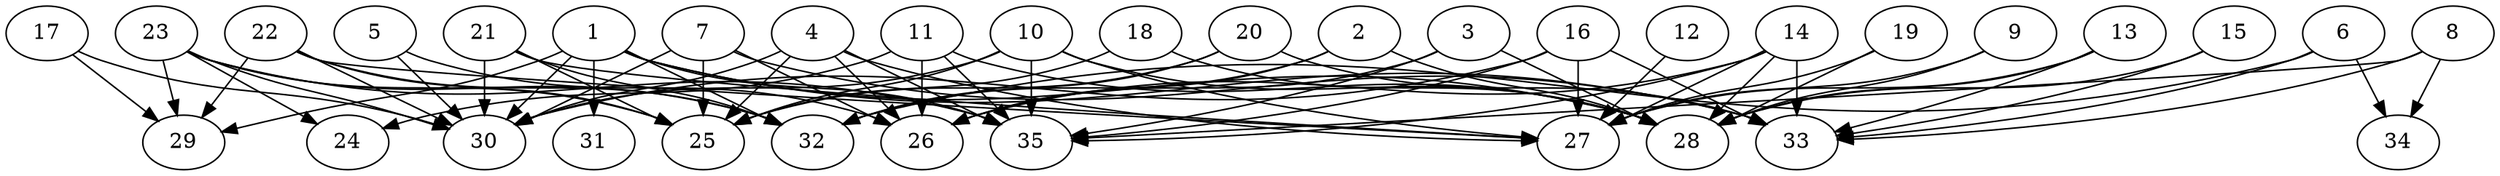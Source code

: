// DAG automatically generated by daggen at Thu Oct  3 14:05:37 2019
// ./daggen --dot -n 35 --ccr 0.4 --fat 0.9 --regular 0.9 --density 0.5 --mindata 5242880 --maxdata 52428800 
digraph G {
  1 [size="22597120", alpha="0.12", expect_size="9038848"] 
  1 -> 28 [size ="9038848"]
  1 -> 29 [size ="9038848"]
  1 -> 30 [size ="9038848"]
  1 -> 31 [size ="9038848"]
  1 -> 32 [size ="9038848"]
  1 -> 33 [size ="9038848"]
  1 -> 35 [size ="9038848"]
  2 [size="128683520", alpha="0.08", expect_size="51473408"] 
  2 -> 26 [size ="51473408"]
  2 -> 28 [size ="51473408"]
  2 -> 32 [size ="51473408"]
  3 [size="118228480", alpha="0.16", expect_size="47291392"] 
  3 -> 26 [size ="47291392"]
  3 -> 28 [size ="47291392"]
  3 -> 35 [size ="47291392"]
  4 [size="69160960", alpha="0.01", expect_size="27664384"] 
  4 -> 25 [size ="27664384"]
  4 -> 26 [size ="27664384"]
  4 -> 27 [size ="27664384"]
  4 -> 30 [size ="27664384"]
  4 -> 35 [size ="27664384"]
  5 [size="44564480", alpha="0.06", expect_size="17825792"] 
  5 -> 26 [size ="17825792"]
  5 -> 30 [size ="17825792"]
  6 [size="52874240", alpha="0.11", expect_size="21149696"] 
  6 -> 32 [size ="21149696"]
  6 -> 33 [size ="21149696"]
  6 -> 34 [size ="21149696"]
  7 [size="74639360", alpha="0.19", expect_size="29855744"] 
  7 -> 25 [size ="29855744"]
  7 -> 26 [size ="29855744"]
  7 -> 30 [size ="29855744"]
  7 -> 33 [size ="29855744"]
  8 [size="70794240", alpha="0.20", expect_size="28317696"] 
  8 -> 33 [size ="28317696"]
  8 -> 34 [size ="28317696"]
  8 -> 35 [size ="28317696"]
  9 [size="102571520", alpha="0.13", expect_size="41028608"] 
  9 -> 27 [size ="41028608"]
  9 -> 28 [size ="41028608"]
  10 [size="28725760", alpha="0.02", expect_size="11490304"] 
  10 -> 25 [size ="11490304"]
  10 -> 27 [size ="11490304"]
  10 -> 28 [size ="11490304"]
  10 -> 30 [size ="11490304"]
  10 -> 35 [size ="11490304"]
  11 [size="16399360", alpha="0.16", expect_size="6559744"] 
  11 -> 24 [size ="6559744"]
  11 -> 26 [size ="6559744"]
  11 -> 28 [size ="6559744"]
  11 -> 35 [size ="6559744"]
  12 [size="84938240", alpha="0.02", expect_size="33975296"] 
  12 -> 27 [size ="33975296"]
  13 [size="14174720", alpha="0.11", expect_size="5669888"] 
  13 -> 27 [size ="5669888"]
  13 -> 28 [size ="5669888"]
  13 -> 33 [size ="5669888"]
  14 [size="107166720", alpha="0.13", expect_size="42866688"] 
  14 -> 26 [size ="42866688"]
  14 -> 27 [size ="42866688"]
  14 -> 28 [size ="42866688"]
  14 -> 33 [size ="42866688"]
  14 -> 35 [size ="42866688"]
  15 [size="114424320", alpha="0.15", expect_size="45769728"] 
  15 -> 28 [size ="45769728"]
  15 -> 33 [size ="45769728"]
  16 [size="34470400", alpha="0.10", expect_size="13788160"] 
  16 -> 27 [size ="13788160"]
  16 -> 30 [size ="13788160"]
  16 -> 33 [size ="13788160"]
  16 -> 35 [size ="13788160"]
  17 [size="99005440", alpha="0.20", expect_size="39602176"] 
  17 -> 29 [size ="39602176"]
  17 -> 30 [size ="39602176"]
  18 [size="91141120", alpha="0.14", expect_size="36456448"] 
  18 -> 25 [size ="36456448"]
  18 -> 28 [size ="36456448"]
  19 [size="89963520", alpha="0.08", expect_size="35985408"] 
  19 -> 27 [size ="35985408"]
  19 -> 28 [size ="35985408"]
  20 [size="51284480", alpha="0.04", expect_size="20513792"] 
  20 -> 25 [size ="20513792"]
  20 -> 32 [size ="20513792"]
  20 -> 33 [size ="20513792"]
  21 [size="61852160", alpha="0.00", expect_size="24740864"] 
  21 -> 25 [size ="24740864"]
  21 -> 27 [size ="24740864"]
  21 -> 30 [size ="24740864"]
  21 -> 32 [size ="24740864"]
  22 [size="38645760", alpha="0.17", expect_size="15458304"] 
  22 -> 25 [size ="15458304"]
  22 -> 27 [size ="15458304"]
  22 -> 29 [size ="15458304"]
  22 -> 30 [size ="15458304"]
  22 -> 32 [size ="15458304"]
  23 [size="49551360", alpha="0.11", expect_size="19820544"] 
  23 -> 24 [size ="19820544"]
  23 -> 25 [size ="19820544"]
  23 -> 29 [size ="19820544"]
  23 -> 30 [size ="19820544"]
  23 -> 32 [size ="19820544"]
  23 -> 35 [size ="19820544"]
  24 [size="114232320", alpha="0.15", expect_size="45692928"] 
  25 [size="73891840", alpha="0.04", expect_size="29556736"] 
  26 [size="45122560", alpha="0.20", expect_size="18049024"] 
  27 [size="102292480", alpha="0.06", expect_size="40916992"] 
  28 [size="101419520", alpha="0.02", expect_size="40567808"] 
  29 [size="68958720", alpha="0.14", expect_size="27583488"] 
  30 [size="118138880", alpha="0.07", expect_size="47255552"] 
  31 [size="21324800", alpha="0.02", expect_size="8529920"] 
  32 [size="23936000", alpha="0.08", expect_size="9574400"] 
  33 [size="123589120", alpha="0.15", expect_size="49435648"] 
  34 [size="71513600", alpha="0.18", expect_size="28605440"] 
  35 [size="41728000", alpha="0.18", expect_size="16691200"] 
}
